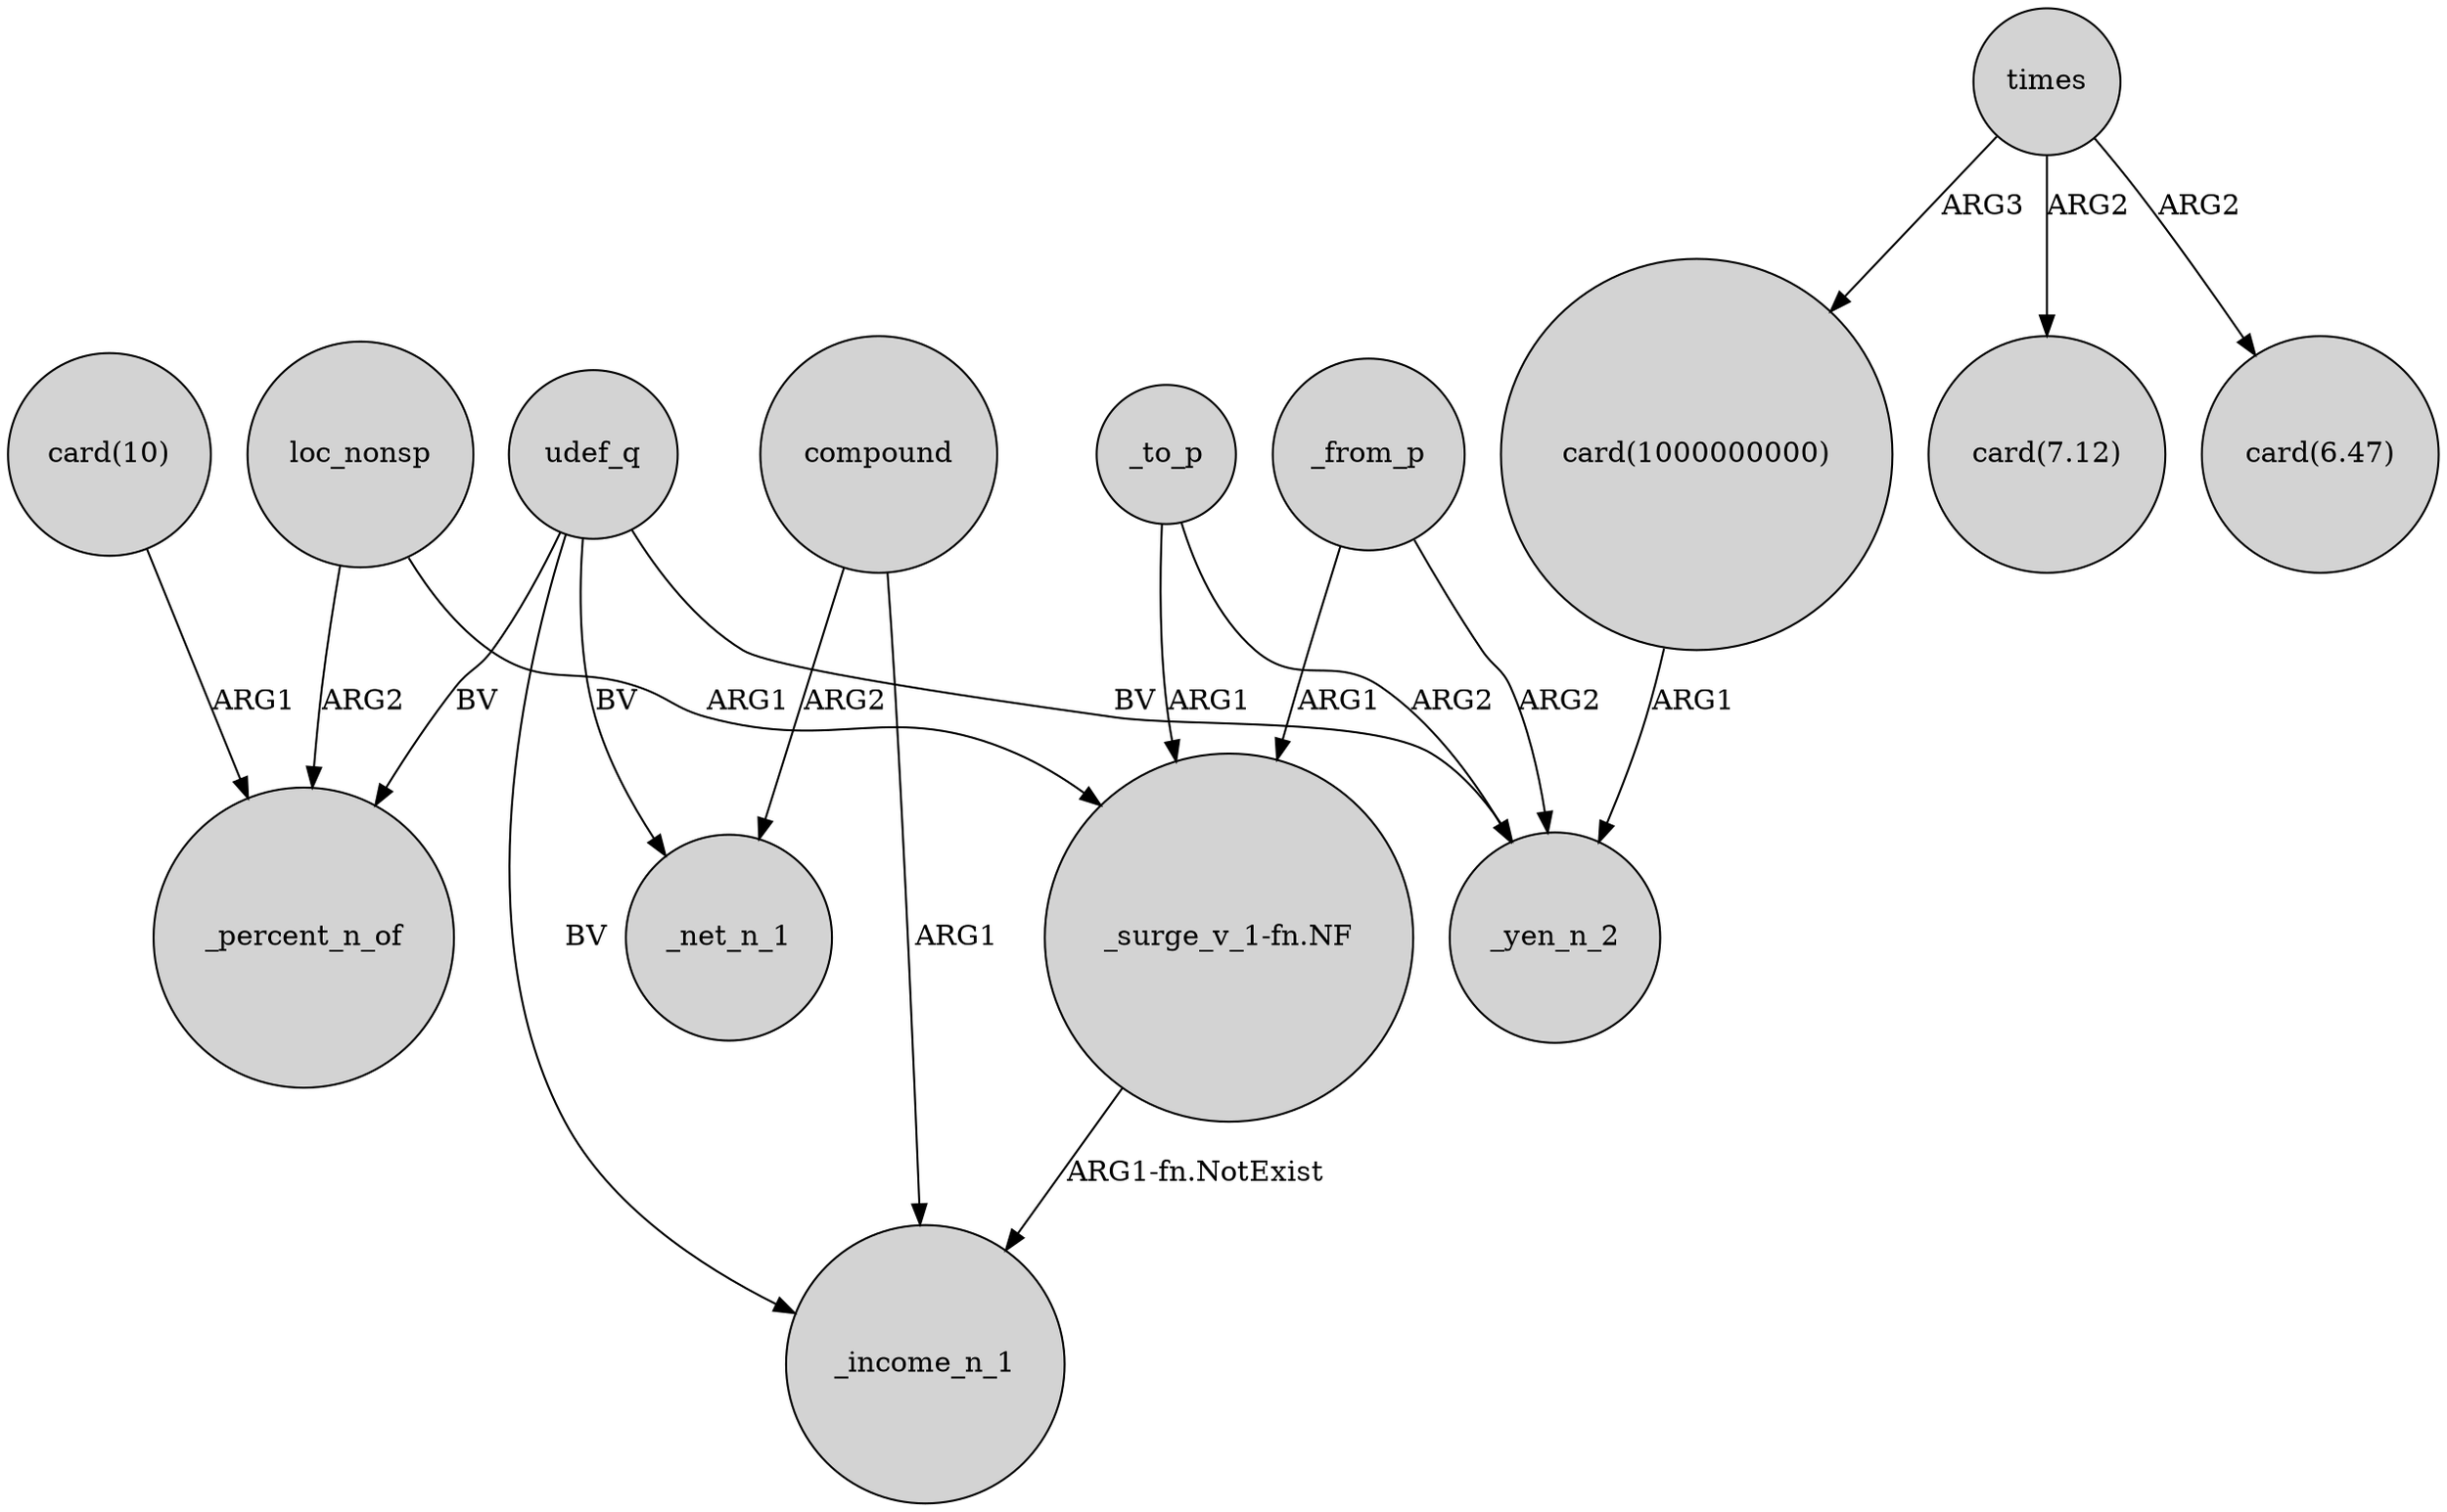 digraph {
	node [shape=circle style=filled]
	"card(10)" -> _percent_n_of [label=ARG1]
	udef_q -> _net_n_1 [label=BV]
	_from_p -> "_surge_v_1-fn.NF" [label=ARG1]
	_to_p -> _yen_n_2 [label=ARG2]
	udef_q -> _yen_n_2 [label=BV]
	"card(1000000000)" -> _yen_n_2 [label=ARG1]
	compound -> _net_n_1 [label=ARG2]
	_to_p -> "_surge_v_1-fn.NF" [label=ARG1]
	compound -> _income_n_1 [label=ARG1]
	loc_nonsp -> _percent_n_of [label=ARG2]
	udef_q -> _percent_n_of [label=BV]
	_from_p -> _yen_n_2 [label=ARG2]
	times -> "card(7.12)" [label=ARG2]
	"_surge_v_1-fn.NF" -> _income_n_1 [label="ARG1-fn.NotExist"]
	times -> "card(1000000000)" [label=ARG3]
	udef_q -> _income_n_1 [label=BV]
	loc_nonsp -> "_surge_v_1-fn.NF" [label=ARG1]
	times -> "card(6.47)" [label=ARG2]
}
